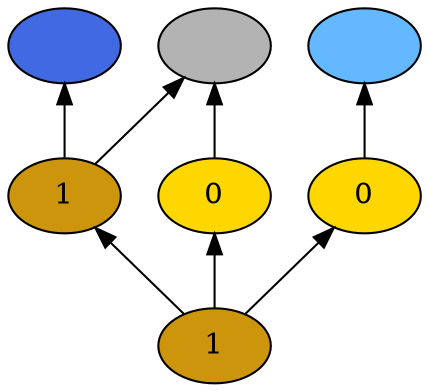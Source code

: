 digraph {
rankdir=BT
fontsize=24
1["shape" ="ellipse" "style" ="filled" "fillcolor" ="darkgoldenrod3" "label" ="1" ]
2["shape" ="ellipse" "style" ="filled" "fillcolor" ="darkgoldenrod3" "label" ="1" ]
3["shape" ="ellipse" "style" ="filled" "fillcolor" ="gold" "label" ="0" ]
4["shape" ="ellipse" "style" ="filled" "fillcolor" ="gold" "label" ="0" ]
5["shape" ="ellipse" "style" ="filled" "fillcolor" ="royalblue" "label" ="" ]
6["shape" ="ellipse" "style" ="filled" "fillcolor" ="grey70" "label" ="" ]
7["shape" ="ellipse" "style" ="filled" "fillcolor" ="steelblue1" "label" ="" ]
1 -> 2["color" ="black" "style" ="solid" "arrowhead" ="normal" ]
1 -> 3["color" ="black" "style" ="solid" "arrowhead" ="normal" ]
1 -> 4["color" ="black" "style" ="solid" "arrowhead" ="normal" ]
2 -> 5["color" ="black" "style" ="solid" "arrowhead" ="normal" ]
2 -> 6["color" ="black" "style" ="solid" "arrowhead" ="normal" ]
3 -> 6["color" ="black" "style" ="solid" "arrowhead" ="normal" ]
4 -> 7["color" ="black" "style" ="solid" "arrowhead" ="normal" ]
}
